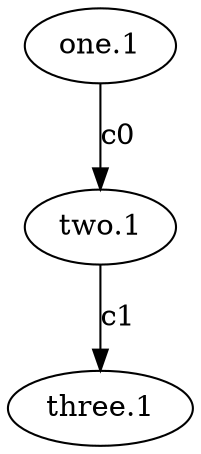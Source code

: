 digraph G {
"process_one.1" [label="one.1"];
"process_two.1" [label="two.1"];
"process_three.1" [label="three.1"];
"process_one.1" -> "process_two.1"  [label=c0];
"process_two.1" -> "process_three.1"  [label=c1];
}
